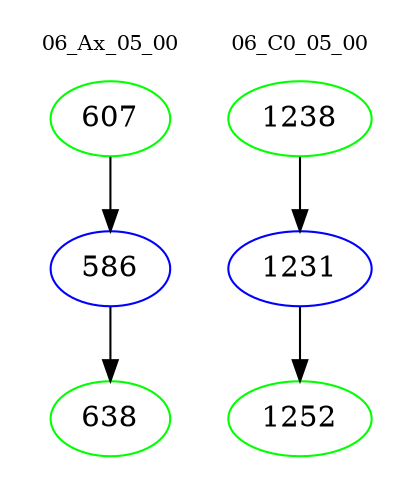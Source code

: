digraph{
subgraph cluster_0 {
color = white
label = "06_Ax_05_00";
fontsize=10;
T0_607 [label="607", color="green"]
T0_607 -> T0_586 [color="black"]
T0_586 [label="586", color="blue"]
T0_586 -> T0_638 [color="black"]
T0_638 [label="638", color="green"]
}
subgraph cluster_1 {
color = white
label = "06_C0_05_00";
fontsize=10;
T1_1238 [label="1238", color="green"]
T1_1238 -> T1_1231 [color="black"]
T1_1231 [label="1231", color="blue"]
T1_1231 -> T1_1252 [color="black"]
T1_1252 [label="1252", color="green"]
}
}
